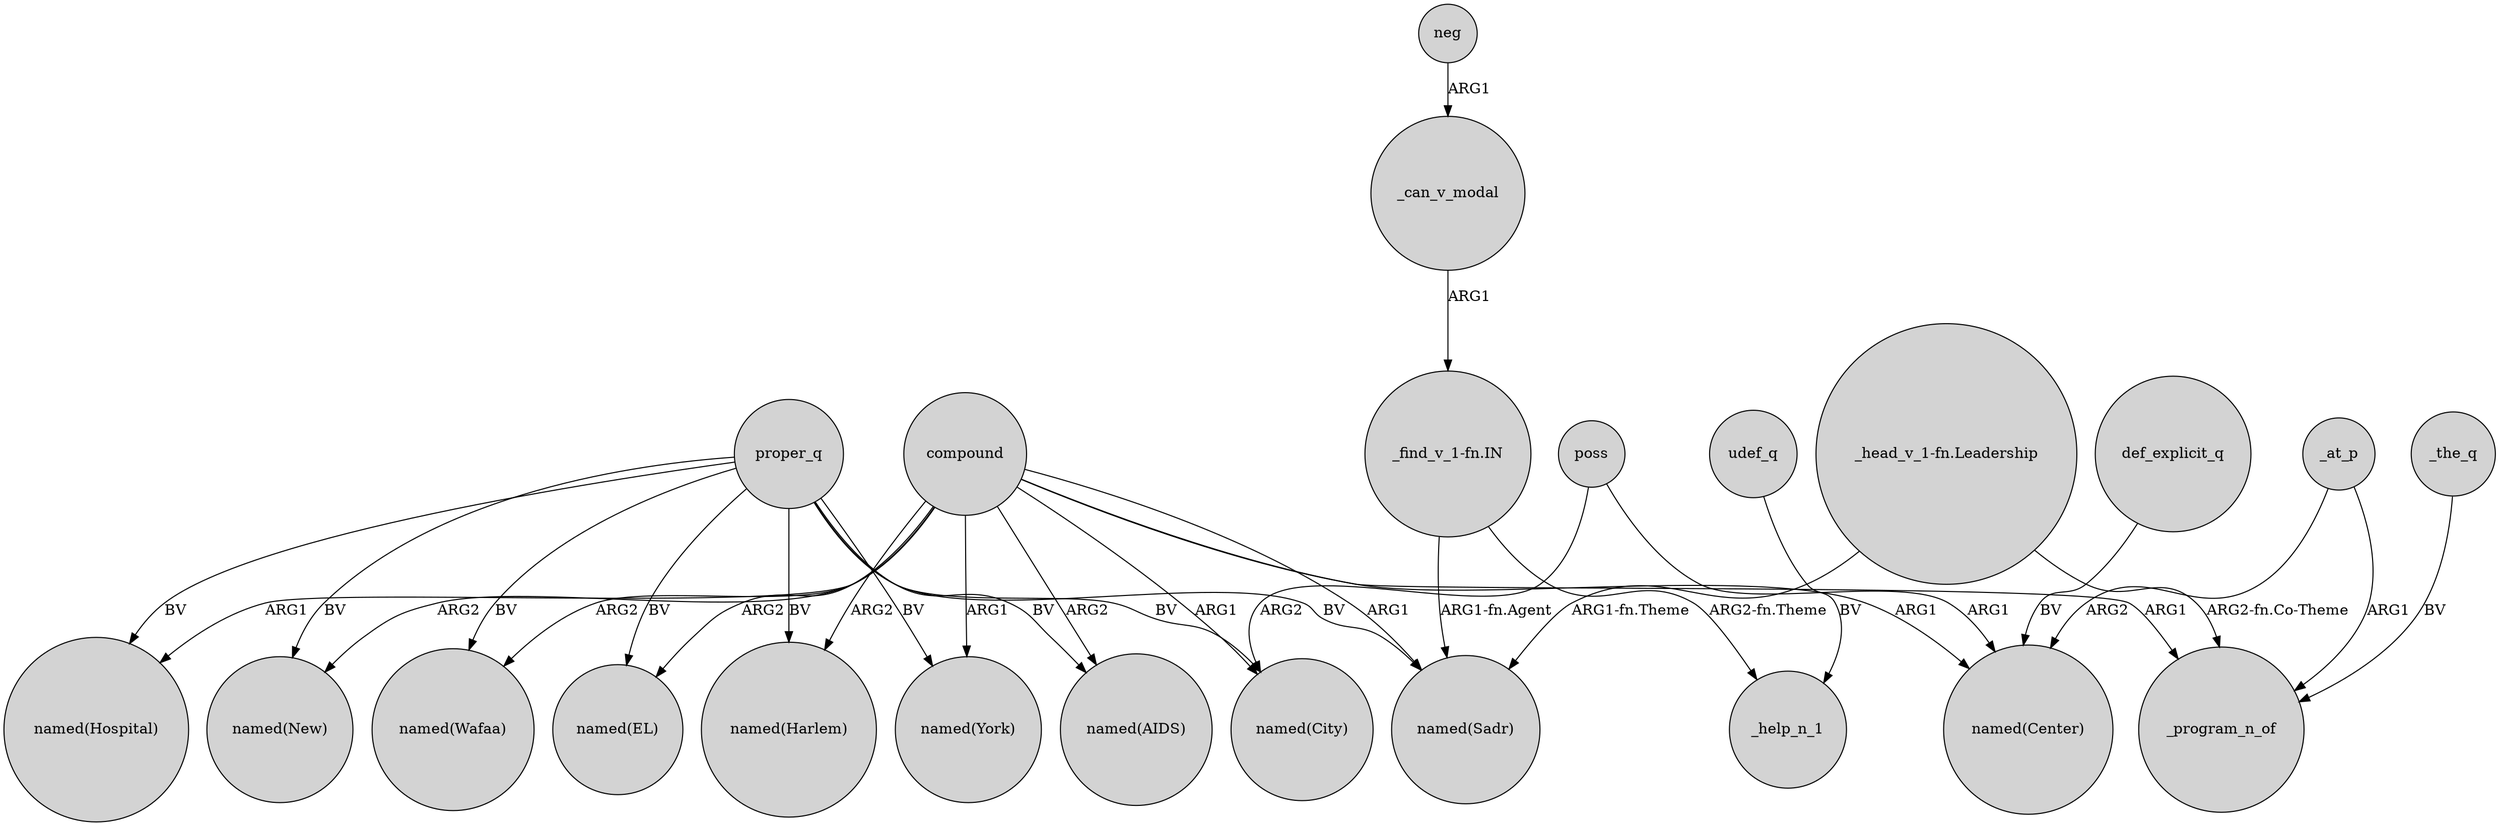 digraph {
	node [shape=circle style=filled]
	compound -> "named(Harlem)" [label=ARG2]
	def_explicit_q -> "named(Center)" [label=BV]
	compound -> "named(New)" [label=ARG2]
	proper_q -> "named(EL)" [label=BV]
	"_find_v_1-fn.IN" -> "named(Sadr)" [label="ARG1-fn.Agent"]
	proper_q -> "named(Harlem)" [label=BV]
	proper_q -> "named(AIDS)" [label=BV]
	proper_q -> "named(New)" [label=BV]
	"_find_v_1-fn.IN" -> _help_n_1 [label="ARG2-fn.Theme"]
	"_head_v_1-fn.Leadership" -> _program_n_of [label="ARG2-fn.Co-Theme"]
	compound -> "named(Sadr)" [label=ARG1]
	proper_q -> "named(Wafaa)" [label=BV]
	poss -> "named(City)" [label=ARG2]
	"_head_v_1-fn.Leadership" -> "named(Sadr)" [label="ARG1-fn.Theme"]
	poss -> "named(Center)" [label=ARG1]
	_can_v_modal -> "_find_v_1-fn.IN" [label=ARG1]
	_at_p -> _program_n_of [label=ARG1]
	compound -> "named(Wafaa)" [label=ARG2]
	compound -> "named(York)" [label=ARG1]
	proper_q -> "named(City)" [label=BV]
	_the_q -> _program_n_of [label=BV]
	udef_q -> _help_n_1 [label=BV]
	compound -> "named(EL)" [label=ARG2]
	compound -> "named(Hospital)" [label=ARG1]
	_at_p -> "named(Center)" [label=ARG2]
	proper_q -> "named(Sadr)" [label=BV]
	compound -> _program_n_of [label=ARG1]
	compound -> "named(AIDS)" [label=ARG2]
	compound -> "named(Center)" [label=ARG1]
	proper_q -> "named(Hospital)" [label=BV]
	proper_q -> "named(York)" [label=BV]
	neg -> _can_v_modal [label=ARG1]
	compound -> "named(City)" [label=ARG1]
}
